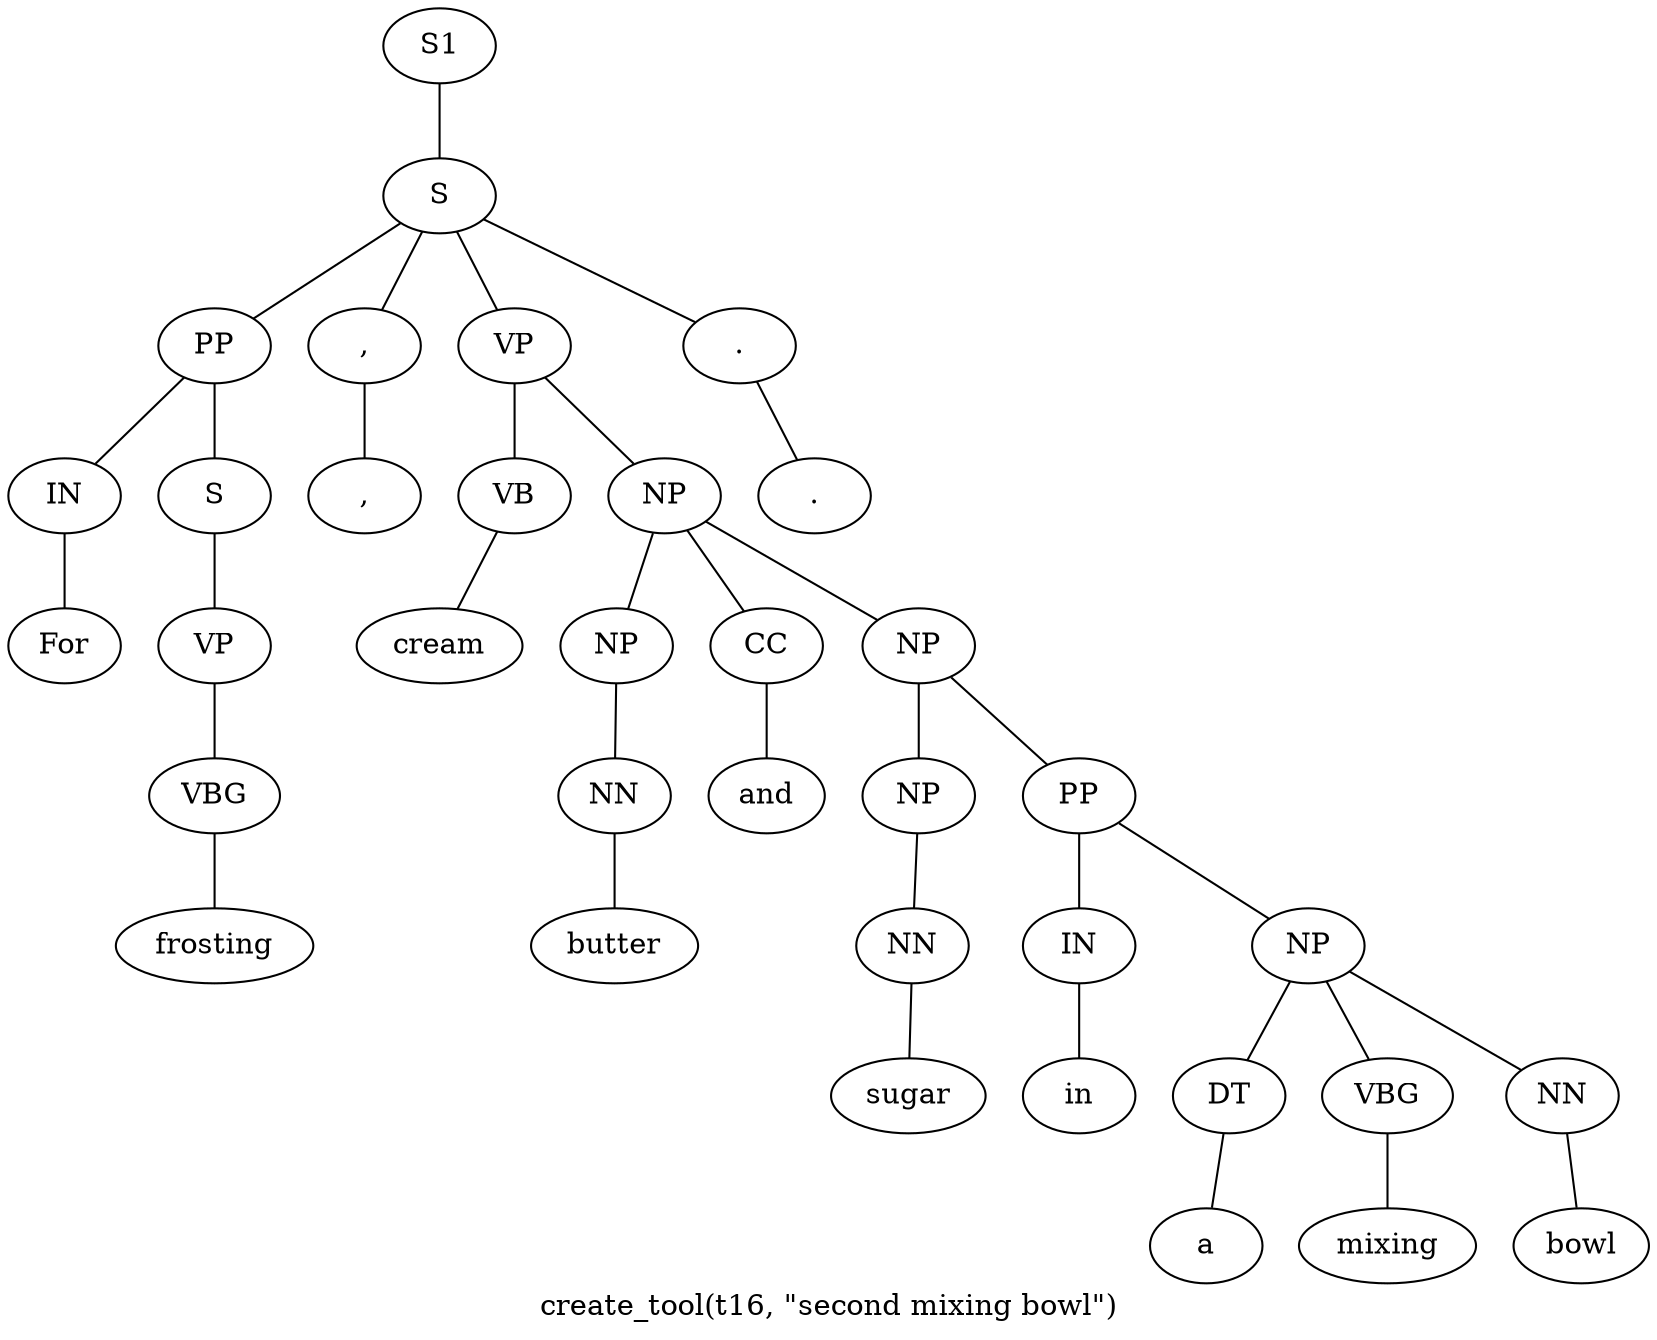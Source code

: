 graph SyntaxGraph {
	label = "create_tool(t16, \"second mixing bowl\")";
	Node0 [label="S1"];
	Node1 [label="S"];
	Node2 [label="PP"];
	Node3 [label="IN"];
	Node4 [label="For"];
	Node5 [label="S"];
	Node6 [label="VP"];
	Node7 [label="VBG"];
	Node8 [label="frosting"];
	Node9 [label=","];
	Node10 [label=","];
	Node11 [label="VP"];
	Node12 [label="VB"];
	Node13 [label="cream"];
	Node14 [label="NP"];
	Node15 [label="NP"];
	Node16 [label="NN"];
	Node17 [label="butter"];
	Node18 [label="CC"];
	Node19 [label="and"];
	Node20 [label="NP"];
	Node21 [label="NP"];
	Node22 [label="NN"];
	Node23 [label="sugar"];
	Node24 [label="PP"];
	Node25 [label="IN"];
	Node26 [label="in"];
	Node27 [label="NP"];
	Node28 [label="DT"];
	Node29 [label="a"];
	Node30 [label="VBG"];
	Node31 [label="mixing"];
	Node32 [label="NN"];
	Node33 [label="bowl"];
	Node34 [label="."];
	Node35 [label="."];

	Node0 -- Node1;
	Node1 -- Node2;
	Node1 -- Node9;
	Node1 -- Node11;
	Node1 -- Node34;
	Node2 -- Node3;
	Node2 -- Node5;
	Node3 -- Node4;
	Node5 -- Node6;
	Node6 -- Node7;
	Node7 -- Node8;
	Node9 -- Node10;
	Node11 -- Node12;
	Node11 -- Node14;
	Node12 -- Node13;
	Node14 -- Node15;
	Node14 -- Node18;
	Node14 -- Node20;
	Node15 -- Node16;
	Node16 -- Node17;
	Node18 -- Node19;
	Node20 -- Node21;
	Node20 -- Node24;
	Node21 -- Node22;
	Node22 -- Node23;
	Node24 -- Node25;
	Node24 -- Node27;
	Node25 -- Node26;
	Node27 -- Node28;
	Node27 -- Node30;
	Node27 -- Node32;
	Node28 -- Node29;
	Node30 -- Node31;
	Node32 -- Node33;
	Node34 -- Node35;
}